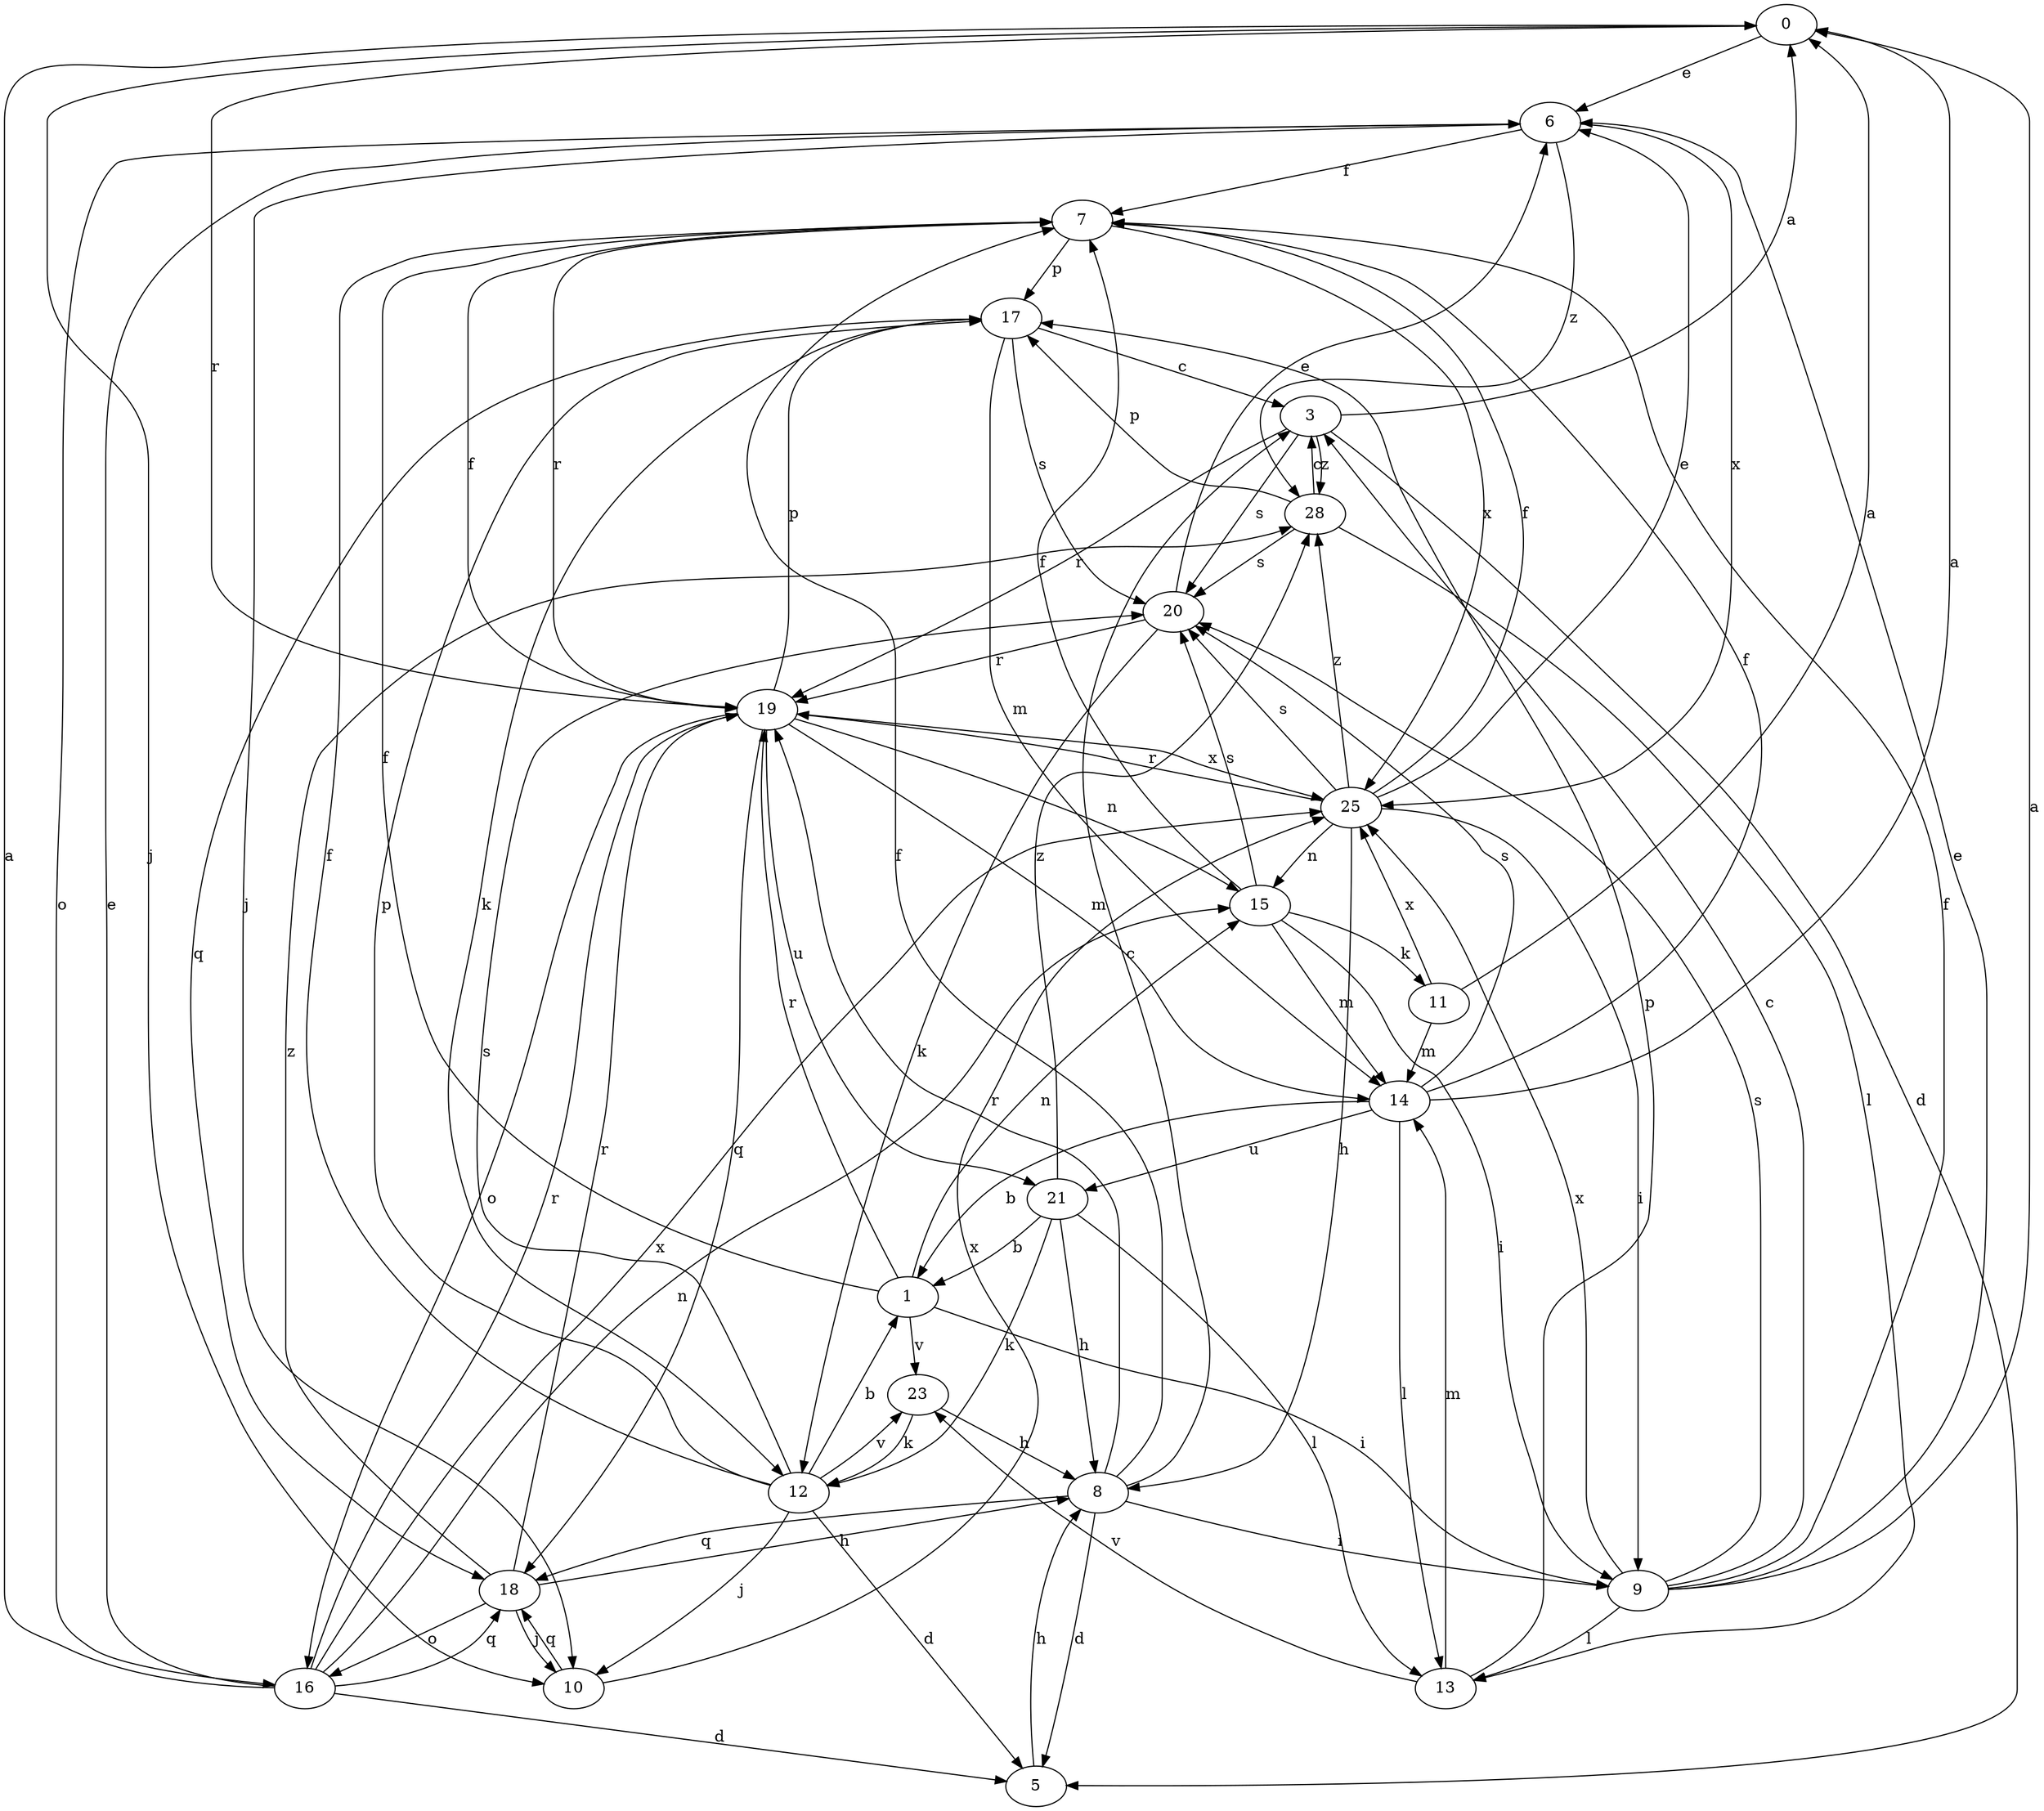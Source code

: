 strict digraph  {
0;
1;
3;
5;
6;
7;
8;
9;
10;
11;
12;
13;
14;
15;
16;
17;
18;
19;
20;
21;
23;
25;
28;
0 -> 6  [label=e];
0 -> 10  [label=j];
0 -> 19  [label=r];
1 -> 7  [label=f];
1 -> 9  [label=i];
1 -> 15  [label=n];
1 -> 19  [label=r];
1 -> 23  [label=v];
3 -> 0  [label=a];
3 -> 5  [label=d];
3 -> 19  [label=r];
3 -> 20  [label=s];
3 -> 28  [label=z];
5 -> 8  [label=h];
6 -> 7  [label=f];
6 -> 10  [label=j];
6 -> 16  [label=o];
6 -> 25  [label=x];
6 -> 28  [label=z];
7 -> 17  [label=p];
7 -> 19  [label=r];
7 -> 25  [label=x];
8 -> 3  [label=c];
8 -> 5  [label=d];
8 -> 7  [label=f];
8 -> 9  [label=i];
8 -> 18  [label=q];
8 -> 19  [label=r];
9 -> 0  [label=a];
9 -> 3  [label=c];
9 -> 6  [label=e];
9 -> 7  [label=f];
9 -> 13  [label=l];
9 -> 20  [label=s];
9 -> 25  [label=x];
10 -> 18  [label=q];
10 -> 25  [label=x];
11 -> 0  [label=a];
11 -> 14  [label=m];
11 -> 25  [label=x];
12 -> 1  [label=b];
12 -> 5  [label=d];
12 -> 7  [label=f];
12 -> 10  [label=j];
12 -> 17  [label=p];
12 -> 20  [label=s];
12 -> 23  [label=v];
13 -> 14  [label=m];
13 -> 17  [label=p];
13 -> 23  [label=v];
14 -> 0  [label=a];
14 -> 1  [label=b];
14 -> 7  [label=f];
14 -> 13  [label=l];
14 -> 20  [label=s];
14 -> 21  [label=u];
15 -> 7  [label=f];
15 -> 9  [label=i];
15 -> 11  [label=k];
15 -> 14  [label=m];
15 -> 20  [label=s];
16 -> 0  [label=a];
16 -> 5  [label=d];
16 -> 6  [label=e];
16 -> 15  [label=n];
16 -> 18  [label=q];
16 -> 19  [label=r];
16 -> 25  [label=x];
17 -> 3  [label=c];
17 -> 12  [label=k];
17 -> 14  [label=m];
17 -> 18  [label=q];
17 -> 20  [label=s];
18 -> 8  [label=h];
18 -> 10  [label=j];
18 -> 16  [label=o];
18 -> 19  [label=r];
18 -> 28  [label=z];
19 -> 7  [label=f];
19 -> 14  [label=m];
19 -> 15  [label=n];
19 -> 16  [label=o];
19 -> 17  [label=p];
19 -> 18  [label=q];
19 -> 21  [label=u];
19 -> 25  [label=x];
20 -> 6  [label=e];
20 -> 12  [label=k];
20 -> 19  [label=r];
21 -> 1  [label=b];
21 -> 8  [label=h];
21 -> 12  [label=k];
21 -> 13  [label=l];
21 -> 28  [label=z];
23 -> 8  [label=h];
23 -> 12  [label=k];
25 -> 6  [label=e];
25 -> 7  [label=f];
25 -> 8  [label=h];
25 -> 9  [label=i];
25 -> 15  [label=n];
25 -> 19  [label=r];
25 -> 20  [label=s];
25 -> 28  [label=z];
28 -> 3  [label=c];
28 -> 13  [label=l];
28 -> 17  [label=p];
28 -> 20  [label=s];
}
